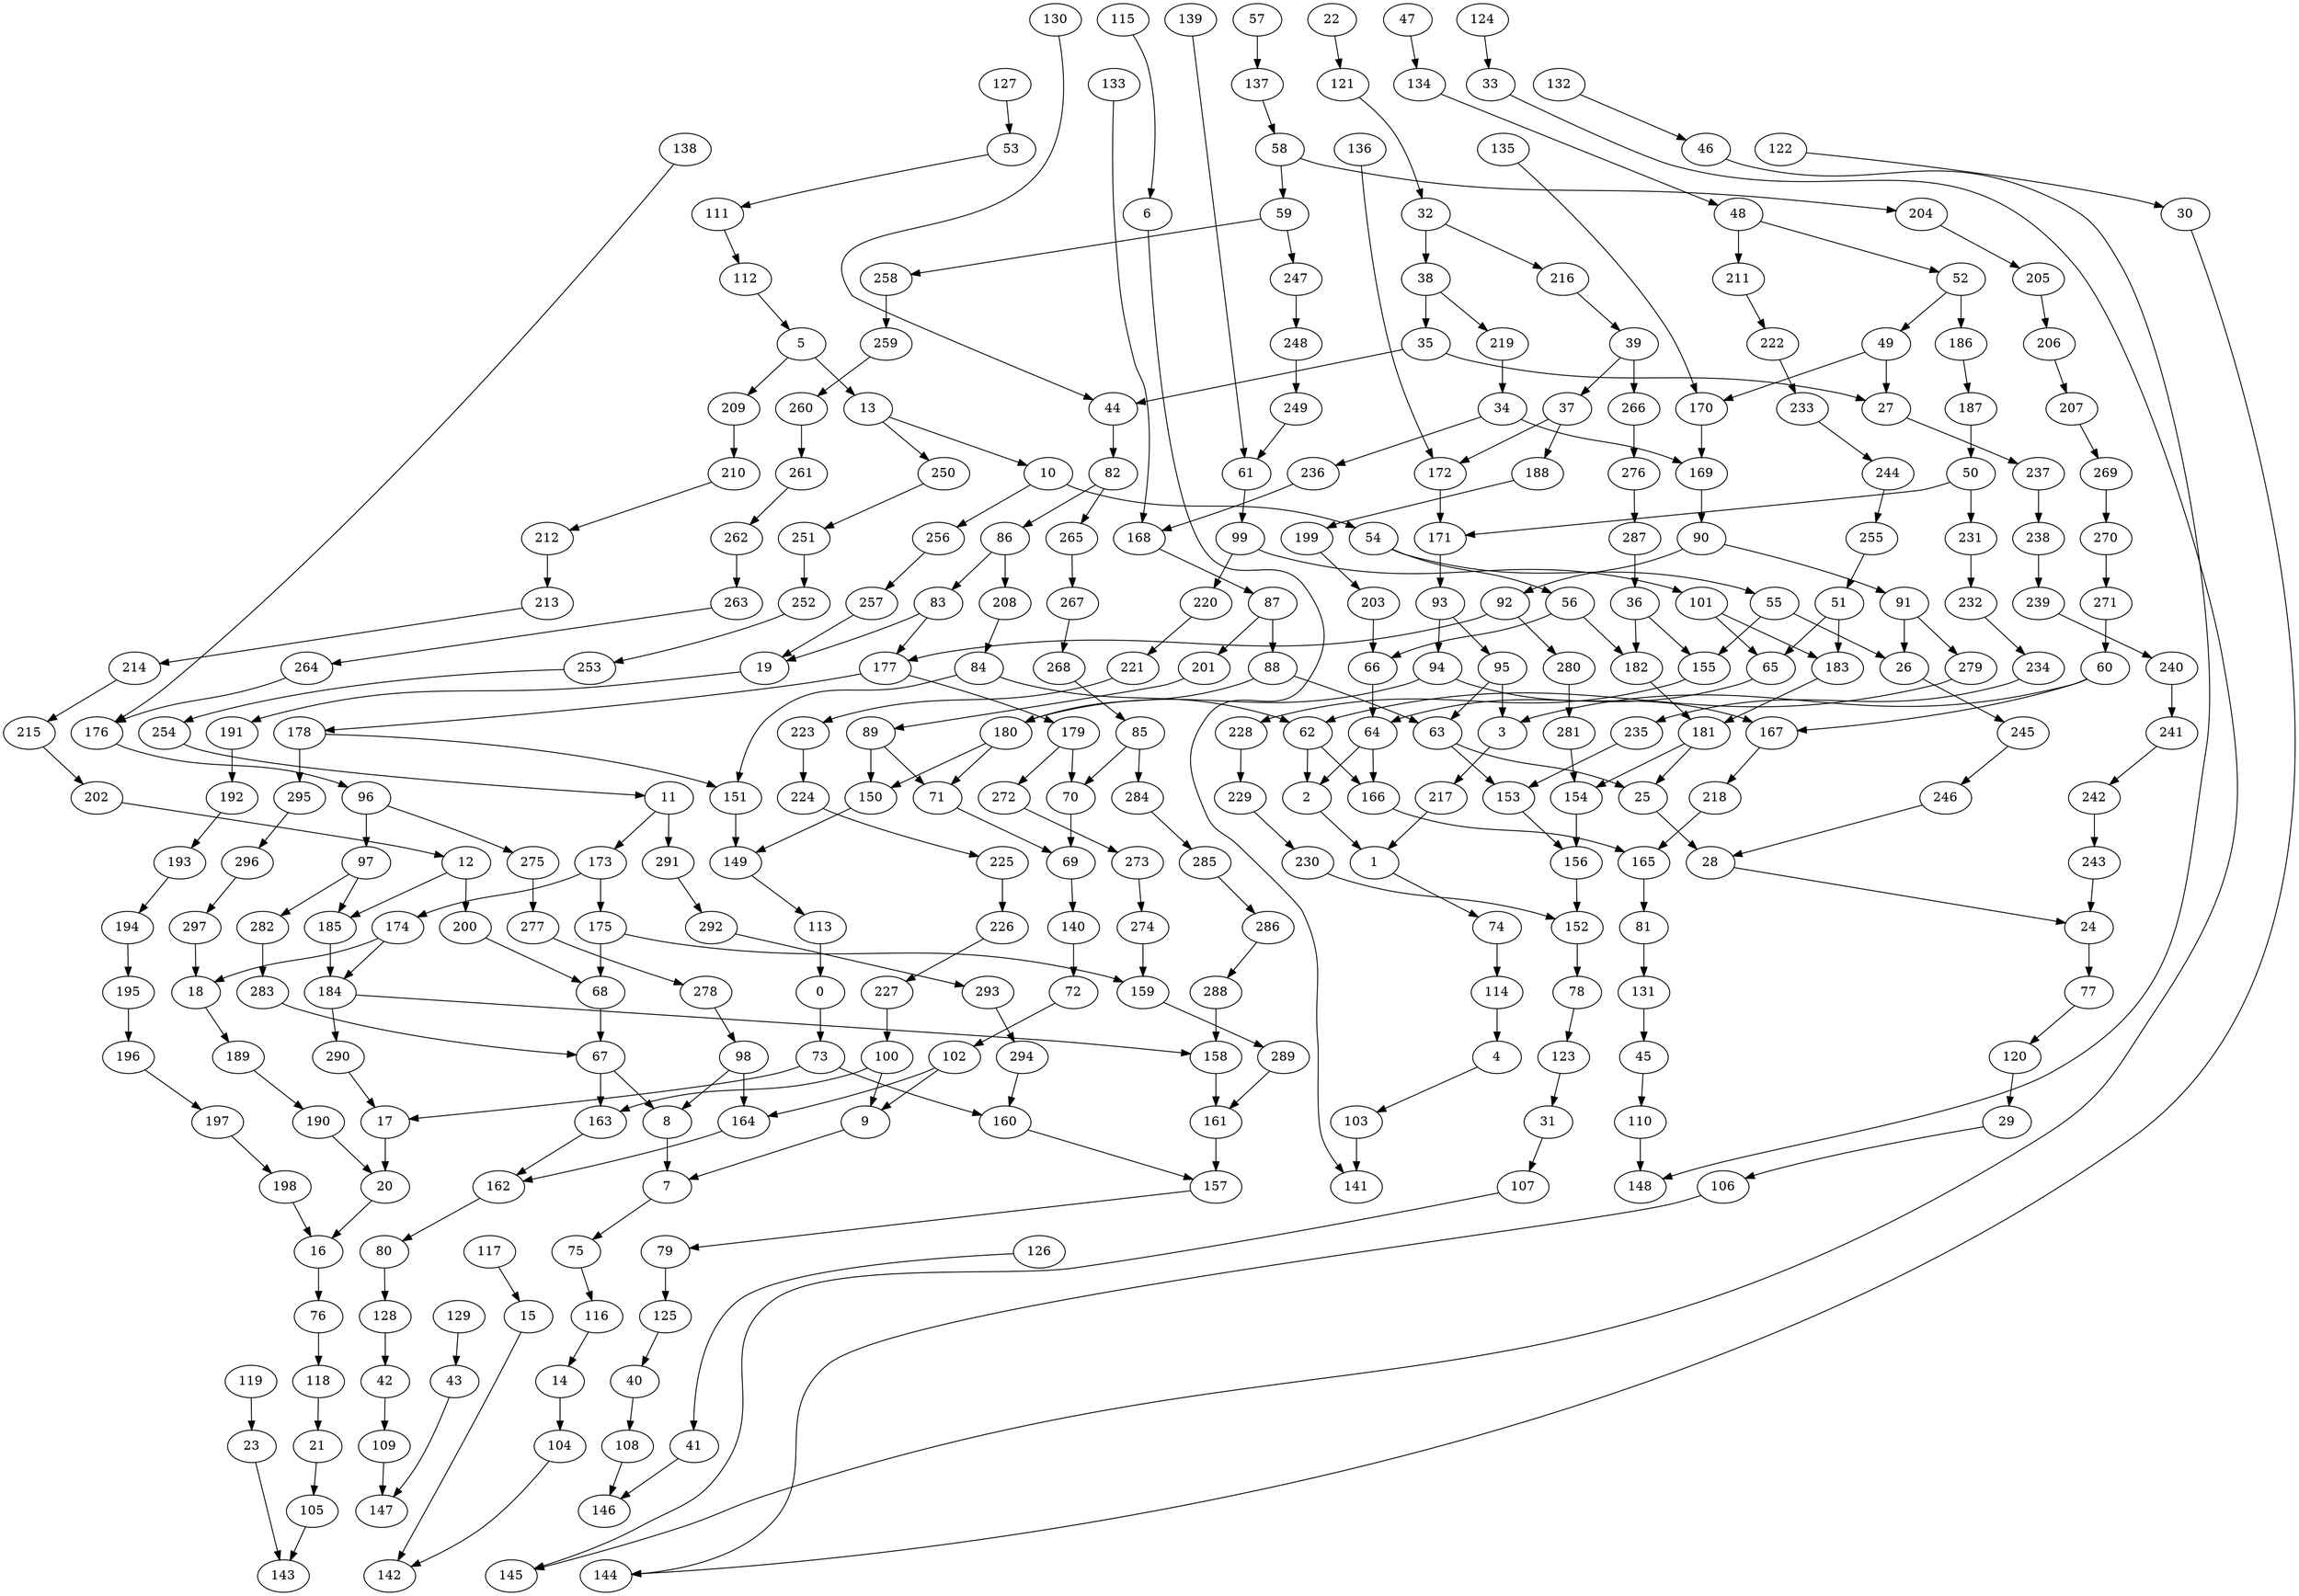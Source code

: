 digraph g {
0;
1;
2;
3;
4;
5;
6;
7;
8;
9;
10;
11;
12;
13;
14;
15;
16;
17;
18;
19;
20;
21;
22;
23;
24;
25;
26;
27;
28;
29;
30;
31;
32;
33;
34;
35;
36;
37;
38;
39;
40;
41;
42;
43;
44;
45;
46;
47;
48;
49;
50;
51;
52;
53;
54;
55;
56;
57;
58;
59;
60;
61;
62;
63;
64;
65;
66;
67;
68;
69;
70;
71;
72;
73;
74;
75;
76;
77;
78;
79;
80;
81;
82;
83;
84;
85;
86;
87;
88;
89;
90;
91;
92;
93;
94;
95;
96;
97;
98;
99;
100;
101;
102;
103;
104;
105;
106;
107;
108;
109;
110;
111;
112;
113;
114;
115;
116;
117;
118;
119;
120;
121;
122;
123;
124;
125;
126;
127;
128;
129;
130;
131;
132;
133;
134;
135;
136;
137;
138;
139;
140;
141;
142;
143;
144;
145;
146;
147;
148;
149;
150;
151;
152;
153;
154;
155;
156;
157;
158;
159;
160;
161;
162;
163;
164;
165;
166;
167;
168;
169;
170;
171;
172;
173;
174;
175;
176;
177;
178;
179;
180;
181;
182;
183;
184;
185;
186;
187;
188;
189;
190;
191;
192;
193;
194;
195;
196;
197;
198;
199;
200;
201;
202;
203;
204;
205;
206;
207;
208;
209;
210;
211;
212;
213;
214;
215;
216;
217;
218;
219;
220;
221;
222;
223;
224;
225;
226;
227;
228;
229;
230;
231;
232;
233;
234;
235;
236;
237;
238;
239;
240;
241;
242;
243;
244;
245;
246;
247;
248;
249;
250;
251;
252;
253;
254;
255;
256;
257;
258;
259;
260;
261;
262;
263;
264;
265;
266;
267;
268;
269;
270;
271;
272;
273;
274;
275;
276;
277;
278;
279;
280;
281;
282;
283;
284;
285;
286;
287;
288;
289;
290;
291;
292;
293;
294;
295;
296;
297;
0 -> 73 [weight=2];
1 -> 74 [weight=0];
2 -> 1 [weight=1];
3 -> 217 [weight=1];
4 -> 103 [weight=0];
5 -> 13 [weight=2];
5 -> 209 [weight=2];
6 -> 141 [weight=0];
7 -> 75 [weight=0];
8 -> 7 [weight=1];
9 -> 7 [weight=0];
10 -> 54 [weight=5];
10 -> 256 [weight=3];
11 -> 173 [weight=0];
11 -> 291 [weight=0];
12 -> 185 [weight=0];
12 -> 200 [weight=0];
13 -> 250 [weight=0];
13 -> 10 [weight=0];
14 -> 104 [weight=3];
15 -> 142 [weight=0];
16 -> 76 [weight=6];
17 -> 20 [weight=3];
18 -> 189 [weight=0];
19 -> 191 [weight=0];
20 -> 16 [weight=0];
21 -> 105 [weight=0];
22 -> 121 [weight=0];
23 -> 143 [weight=0];
24 -> 77 [weight=1];
25 -> 28 [weight=1];
26 -> 245 [weight=0];
27 -> 237 [weight=0];
28 -> 24 [weight=0];
29 -> 106 [weight=0];
30 -> 144 [weight=0];
31 -> 107 [weight=0];
32 -> 216 [weight=0];
32 -> 38 [weight=7];
33 -> 145 [weight=0];
34 -> 236 [weight=0];
34 -> 169 [weight=1];
35 -> 27 [weight=0];
35 -> 44 [weight=0];
36 -> 182 [weight=0];
36 -> 155 [weight=2];
37 -> 172 [weight=0];
37 -> 188 [weight=1];
38 -> 35 [weight=2];
38 -> 219 [weight=0];
39 -> 37 [weight=0];
39 -> 266 [weight=1];
40 -> 108 [weight=0];
41 -> 146 [weight=0];
42 -> 109 [weight=0];
43 -> 147 [weight=0];
44 -> 82 [weight=8];
45 -> 110 [weight=0];
46 -> 148 [weight=0];
47 -> 134 [weight=0];
48 -> 211 [weight=12];
48 -> 52 [weight=0];
49 -> 170 [weight=0];
49 -> 27 [weight=5];
50 -> 231 [weight=1];
50 -> 171 [weight=0];
51 -> 183 [weight=0];
51 -> 65 [weight=0];
52 -> 49 [weight=0];
52 -> 186 [weight=7];
53 -> 111 [weight=0];
54 -> 56 [weight=0];
54 -> 55 [weight=0];
55 -> 155 [weight=0];
55 -> 26 [weight=3];
56 -> 66 [weight=2];
56 -> 182 [weight=0];
57 -> 137 [weight=0];
58 -> 204 [weight=0];
58 -> 59 [weight=0];
59 -> 247 [weight=0];
59 -> 258 [weight=0];
60 -> 3 [weight=2];
60 -> 167 [weight=0];
61 -> 99 [weight=1];
62 -> 2 [weight=2];
62 -> 166 [weight=2];
63 -> 153 [weight=0];
63 -> 25 [weight=5];
64 -> 166 [weight=0];
64 -> 2 [weight=0];
65 -> 64 [weight=2];
66 -> 64 [weight=6];
67 -> 8 [weight=1];
67 -> 163 [weight=2];
68 -> 67 [weight=1];
69 -> 140 [weight=0];
70 -> 69 [weight=9];
71 -> 69 [weight=0];
72 -> 102 [weight=0];
73 -> 17 [weight=0];
73 -> 160 [weight=1];
74 -> 114 [weight=2];
75 -> 116 [weight=0];
76 -> 118 [weight=0];
77 -> 120 [weight=0];
78 -> 123 [weight=0];
79 -> 125 [weight=1];
80 -> 128 [weight=0];
81 -> 131 [weight=0];
82 -> 86 [weight=0];
82 -> 265 [weight=0];
83 -> 177 [weight=0];
83 -> 19 [weight=0];
84 -> 151 [weight=0];
84 -> 62 [weight=0];
85 -> 284 [weight=1];
85 -> 70 [weight=2];
86 -> 208 [weight=1];
86 -> 83 [weight=1];
87 -> 88 [weight=4];
87 -> 201 [weight=0];
88 -> 63 [weight=0];
88 -> 180 [weight=0];
89 -> 150 [weight=4];
89 -> 71 [weight=0];
90 -> 92 [weight=0];
90 -> 91 [weight=0];
91 -> 26 [weight=3];
91 -> 279 [weight=0];
92 -> 177 [weight=0];
92 -> 280 [weight=0];
93 -> 95 [weight=0];
93 -> 94 [weight=0];
94 -> 167 [weight=2];
94 -> 180 [weight=5];
95 -> 3 [weight=2];
95 -> 63 [weight=1];
96 -> 97 [weight=3];
96 -> 275 [weight=0];
97 -> 185 [weight=1];
97 -> 282 [weight=0];
98 -> 8 [weight=0];
98 -> 164 [weight=1];
99 -> 101 [weight=2];
99 -> 220 [weight=1];
100 -> 9 [weight=0];
100 -> 163 [weight=0];
101 -> 65 [weight=0];
101 -> 183 [weight=0];
102 -> 9 [weight=0];
102 -> 164 [weight=0];
103 -> 141 [weight=1];
104 -> 142 [weight=0];
105 -> 143 [weight=0];
106 -> 144 [weight=0];
107 -> 145 [weight=0];
108 -> 146 [weight=0];
109 -> 147 [weight=0];
110 -> 148 [weight=2];
111 -> 112 [weight=0];
112 -> 5 [weight=0];
113 -> 0 [weight=3];
114 -> 4 [weight=4];
115 -> 6 [weight=0];
116 -> 14 [weight=0];
117 -> 15 [weight=0];
118 -> 21 [weight=0];
119 -> 23 [weight=0];
120 -> 29 [weight=0];
121 -> 32 [weight=0];
122 -> 30 [weight=0];
123 -> 31 [weight=0];
124 -> 33 [weight=0];
125 -> 40 [weight=0];
126 -> 41 [weight=0];
127 -> 53 [weight=0];
128 -> 42 [weight=0];
129 -> 43 [weight=0];
130 -> 44 [weight=0];
131 -> 45 [weight=2];
132 -> 46 [weight=0];
133 -> 168 [weight=0];
134 -> 48 [weight=0];
135 -> 170 [weight=0];
136 -> 172 [weight=0];
137 -> 58 [weight=0];
138 -> 176 [weight=0];
139 -> 61 [weight=0];
140 -> 72 [weight=4];
149 -> 113 [weight=0];
150 -> 149 [weight=2];
151 -> 149 [weight=4];
152 -> 78 [weight=0];
153 -> 156 [weight=0];
154 -> 156 [weight=5];
155 -> 228 [weight=2];
156 -> 152 [weight=0];
157 -> 79 [weight=0];
158 -> 161 [weight=2];
159 -> 289 [weight=0];
160 -> 157 [weight=0];
161 -> 157 [weight=1];
162 -> 80 [weight=0];
163 -> 162 [weight=0];
164 -> 162 [weight=0];
165 -> 81 [weight=1];
166 -> 165 [weight=0];
167 -> 218 [weight=0];
168 -> 87 [weight=0];
169 -> 90 [weight=9];
170 -> 169 [weight=1];
171 -> 93 [weight=4];
172 -> 171 [weight=2];
173 -> 175 [weight=3];
173 -> 174 [weight=0];
174 -> 184 [weight=0];
174 -> 18 [weight=4];
175 -> 68 [weight=3];
175 -> 159 [weight=0];
176 -> 96 [weight=0];
177 -> 179 [weight=0];
177 -> 178 [weight=0];
178 -> 295 [weight=2];
178 -> 151 [weight=1];
179 -> 70 [weight=0];
179 -> 272 [weight=0];
180 -> 150 [weight=0];
180 -> 71 [weight=0];
181 -> 25 [weight=0];
181 -> 154 [weight=0];
182 -> 181 [weight=4];
183 -> 181 [weight=2];
184 -> 158 [weight=0];
184 -> 290 [weight=0];
185 -> 184 [weight=8];
186 -> 187 [weight=0];
187 -> 50 [weight=1];
188 -> 199 [weight=1];
189 -> 190 [weight=0];
190 -> 20 [weight=1];
191 -> 192 [weight=0];
192 -> 193 [weight=0];
193 -> 194 [weight=0];
194 -> 195 [weight=0];
195 -> 196 [weight=1];
196 -> 197 [weight=0];
197 -> 198 [weight=0];
198 -> 16 [weight=0];
199 -> 203 [weight=0];
200 -> 68 [weight=0];
201 -> 89 [weight=0];
202 -> 12 [weight=0];
203 -> 66 [weight=0];
204 -> 205 [weight=0];
205 -> 206 [weight=0];
206 -> 207 [weight=0];
207 -> 269 [weight=0];
208 -> 84 [weight=0];
209 -> 210 [weight=0];
210 -> 212 [weight=0];
211 -> 222 [weight=0];
212 -> 213 [weight=1];
213 -> 214 [weight=0];
214 -> 215 [weight=0];
215 -> 202 [weight=0];
216 -> 39 [weight=0];
217 -> 1 [weight=0];
218 -> 165 [weight=0];
219 -> 34 [weight=1];
220 -> 221 [weight=0];
221 -> 223 [weight=0];
222 -> 233 [weight=0];
223 -> 224 [weight=7];
224 -> 225 [weight=0];
225 -> 226 [weight=0];
226 -> 227 [weight=0];
227 -> 100 [weight=1];
228 -> 229 [weight=1];
229 -> 230 [weight=0];
230 -> 152 [weight=0];
231 -> 232 [weight=0];
232 -> 234 [weight=0];
233 -> 244 [weight=0];
234 -> 235 [weight=0];
235 -> 153 [weight=0];
236 -> 168 [weight=1];
237 -> 238 [weight=1];
238 -> 239 [weight=2];
239 -> 240 [weight=0];
240 -> 241 [weight=1];
241 -> 242 [weight=0];
242 -> 243 [weight=4];
243 -> 24 [weight=0];
244 -> 255 [weight=0];
245 -> 246 [weight=0];
246 -> 28 [weight=0];
247 -> 248 [weight=1];
248 -> 249 [weight=1];
249 -> 61 [weight=0];
250 -> 251 [weight=0];
251 -> 252 [weight=1];
252 -> 253 [weight=0];
253 -> 254 [weight=0];
254 -> 11 [weight=0];
255 -> 51 [weight=0];
256 -> 257 [weight=0];
257 -> 19 [weight=0];
258 -> 259 [weight=2];
259 -> 260 [weight=0];
260 -> 261 [weight=0];
261 -> 262 [weight=0];
262 -> 263 [weight=1];
263 -> 264 [weight=0];
264 -> 176 [weight=0];
265 -> 267 [weight=1];
266 -> 276 [weight=0];
267 -> 268 [weight=0];
268 -> 85 [weight=0];
269 -> 270 [weight=0];
270 -> 271 [weight=2];
271 -> 60 [weight=1];
272 -> 273 [weight=2];
273 -> 274 [weight=0];
274 -> 159 [weight=1];
275 -> 277 [weight=0];
276 -> 287 [weight=0];
277 -> 278 [weight=0];
278 -> 98 [weight=0];
279 -> 62 [weight=0];
280 -> 281 [weight=2];
281 -> 154 [weight=0];
282 -> 283 [weight=0];
283 -> 67 [weight=0];
284 -> 285 [weight=0];
285 -> 286 [weight=0];
286 -> 288 [weight=0];
287 -> 36 [weight=3];
288 -> 158 [weight=3];
289 -> 161 [weight=1];
290 -> 17 [weight=0];
291 -> 292 [weight=0];
292 -> 293 [weight=0];
293 -> 294 [weight=0];
294 -> 160 [weight=1];
295 -> 296 [weight=0];
296 -> 297 [weight=0];
297 -> 18 [weight=2];
}
